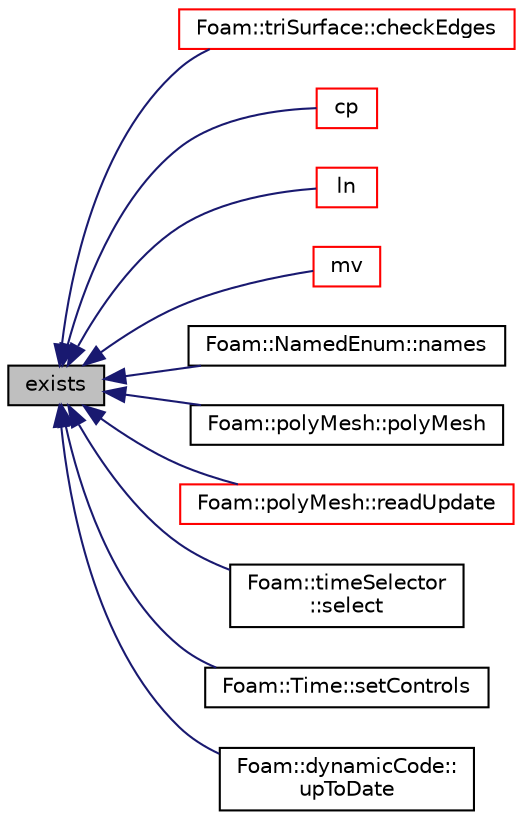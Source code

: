 digraph "exists"
{
  bgcolor="transparent";
  edge [fontname="Helvetica",fontsize="10",labelfontname="Helvetica",labelfontsize="10"];
  node [fontname="Helvetica",fontsize="10",shape=record];
  rankdir="LR";
  Node1 [label="exists",height=0.2,width=0.4,color="black", fillcolor="grey75", style="filled", fontcolor="black"];
  Node1 -> Node2 [dir="back",color="midnightblue",fontsize="10",style="solid",fontname="Helvetica"];
  Node2 [label="Foam::triSurface::checkEdges",height=0.2,width=0.4,color="red",URL="$a02689.html#a90f5f9407a227d55df8fa9120de9f122",tooltip="Check triply (or more) connected edges. "];
  Node1 -> Node3 [dir="back",color="midnightblue",fontsize="10",style="solid",fontname="Helvetica"];
  Node3 [label="cp",height=0.2,width=0.4,color="red",URL="$a10742.html#a90b626bb0848617906ac62a5570c010f",tooltip="Copy, recursively if necessary, the source to the destination. "];
  Node1 -> Node4 [dir="back",color="midnightblue",fontsize="10",style="solid",fontname="Helvetica"];
  Node4 [label="ln",height=0.2,width=0.4,color="red",URL="$a10742.html#aea60636e831c1465e94c96bf1afdce2f",tooltip="Create a softlink. dst should not exist. Returns true if successful. "];
  Node1 -> Node5 [dir="back",color="midnightblue",fontsize="10",style="solid",fontname="Helvetica"];
  Node5 [label="mv",height=0.2,width=0.4,color="red",URL="$a10742.html#ac6b71f11672e5cded8bad4a48c272142",tooltip="Rename src to dst. "];
  Node1 -> Node6 [dir="back",color="midnightblue",fontsize="10",style="solid",fontname="Helvetica"];
  Node6 [label="Foam::NamedEnum::names",height=0.2,width=0.4,color="black",URL="$a01572.html#a7350da3a0edd92cd11e6c479c9967dc8"];
  Node1 -> Node7 [dir="back",color="midnightblue",fontsize="10",style="solid",fontname="Helvetica"];
  Node7 [label="Foam::polyMesh::polyMesh",height=0.2,width=0.4,color="black",URL="$a01922.html#a86bfdf5a1dd18f6959dc33e02dbe89c1",tooltip="Construct from IOobject. "];
  Node1 -> Node8 [dir="back",color="midnightblue",fontsize="10",style="solid",fontname="Helvetica"];
  Node8 [label="Foam::polyMesh::readUpdate",height=0.2,width=0.4,color="red",URL="$a01922.html#a9d298b9dbcdbe96c85e7ea556233a8c2",tooltip="Update the mesh based on the mesh files saved in. "];
  Node1 -> Node9 [dir="back",color="midnightblue",fontsize="10",style="solid",fontname="Helvetica"];
  Node9 [label="Foam::timeSelector\l::select",height=0.2,width=0.4,color="black",URL="$a02622.html#aff23faf6fd7ed47ea9628c6daa0d16ab",tooltip="Return the set of times selected based on the argList options. "];
  Node1 -> Node10 [dir="back",color="midnightblue",fontsize="10",style="solid",fontname="Helvetica"];
  Node10 [label="Foam::Time::setControls",height=0.2,width=0.4,color="black",URL="$a02616.html#a8e7c44db2e98bebfcc1a22d512cd7b34",tooltip="Set the controls from the current controlDict. "];
  Node1 -> Node11 [dir="back",color="midnightblue",fontsize="10",style="solid",fontname="Helvetica"];
  Node11 [label="Foam::dynamicCode::\lupToDate",height=0.2,width=0.4,color="black",URL="$a00596.html#aa4751bda277ccbed0f2d8b583829597d",tooltip="Verify if the copied code is up-to-date, based on Make/SHA1Digest. "];
}
